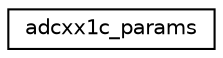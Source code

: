 digraph "Graphical Class Hierarchy"
{
 // LATEX_PDF_SIZE
  edge [fontname="Helvetica",fontsize="10",labelfontname="Helvetica",labelfontsize="10"];
  node [fontname="Helvetica",fontsize="10",shape=record];
  rankdir="LR";
  Node0 [label="adcxx1c_params",height=0.2,width=0.4,color="black", fillcolor="white", style="filled",URL="$structadcxx1c__params.html",tooltip="ADCxx1C params."];
}
